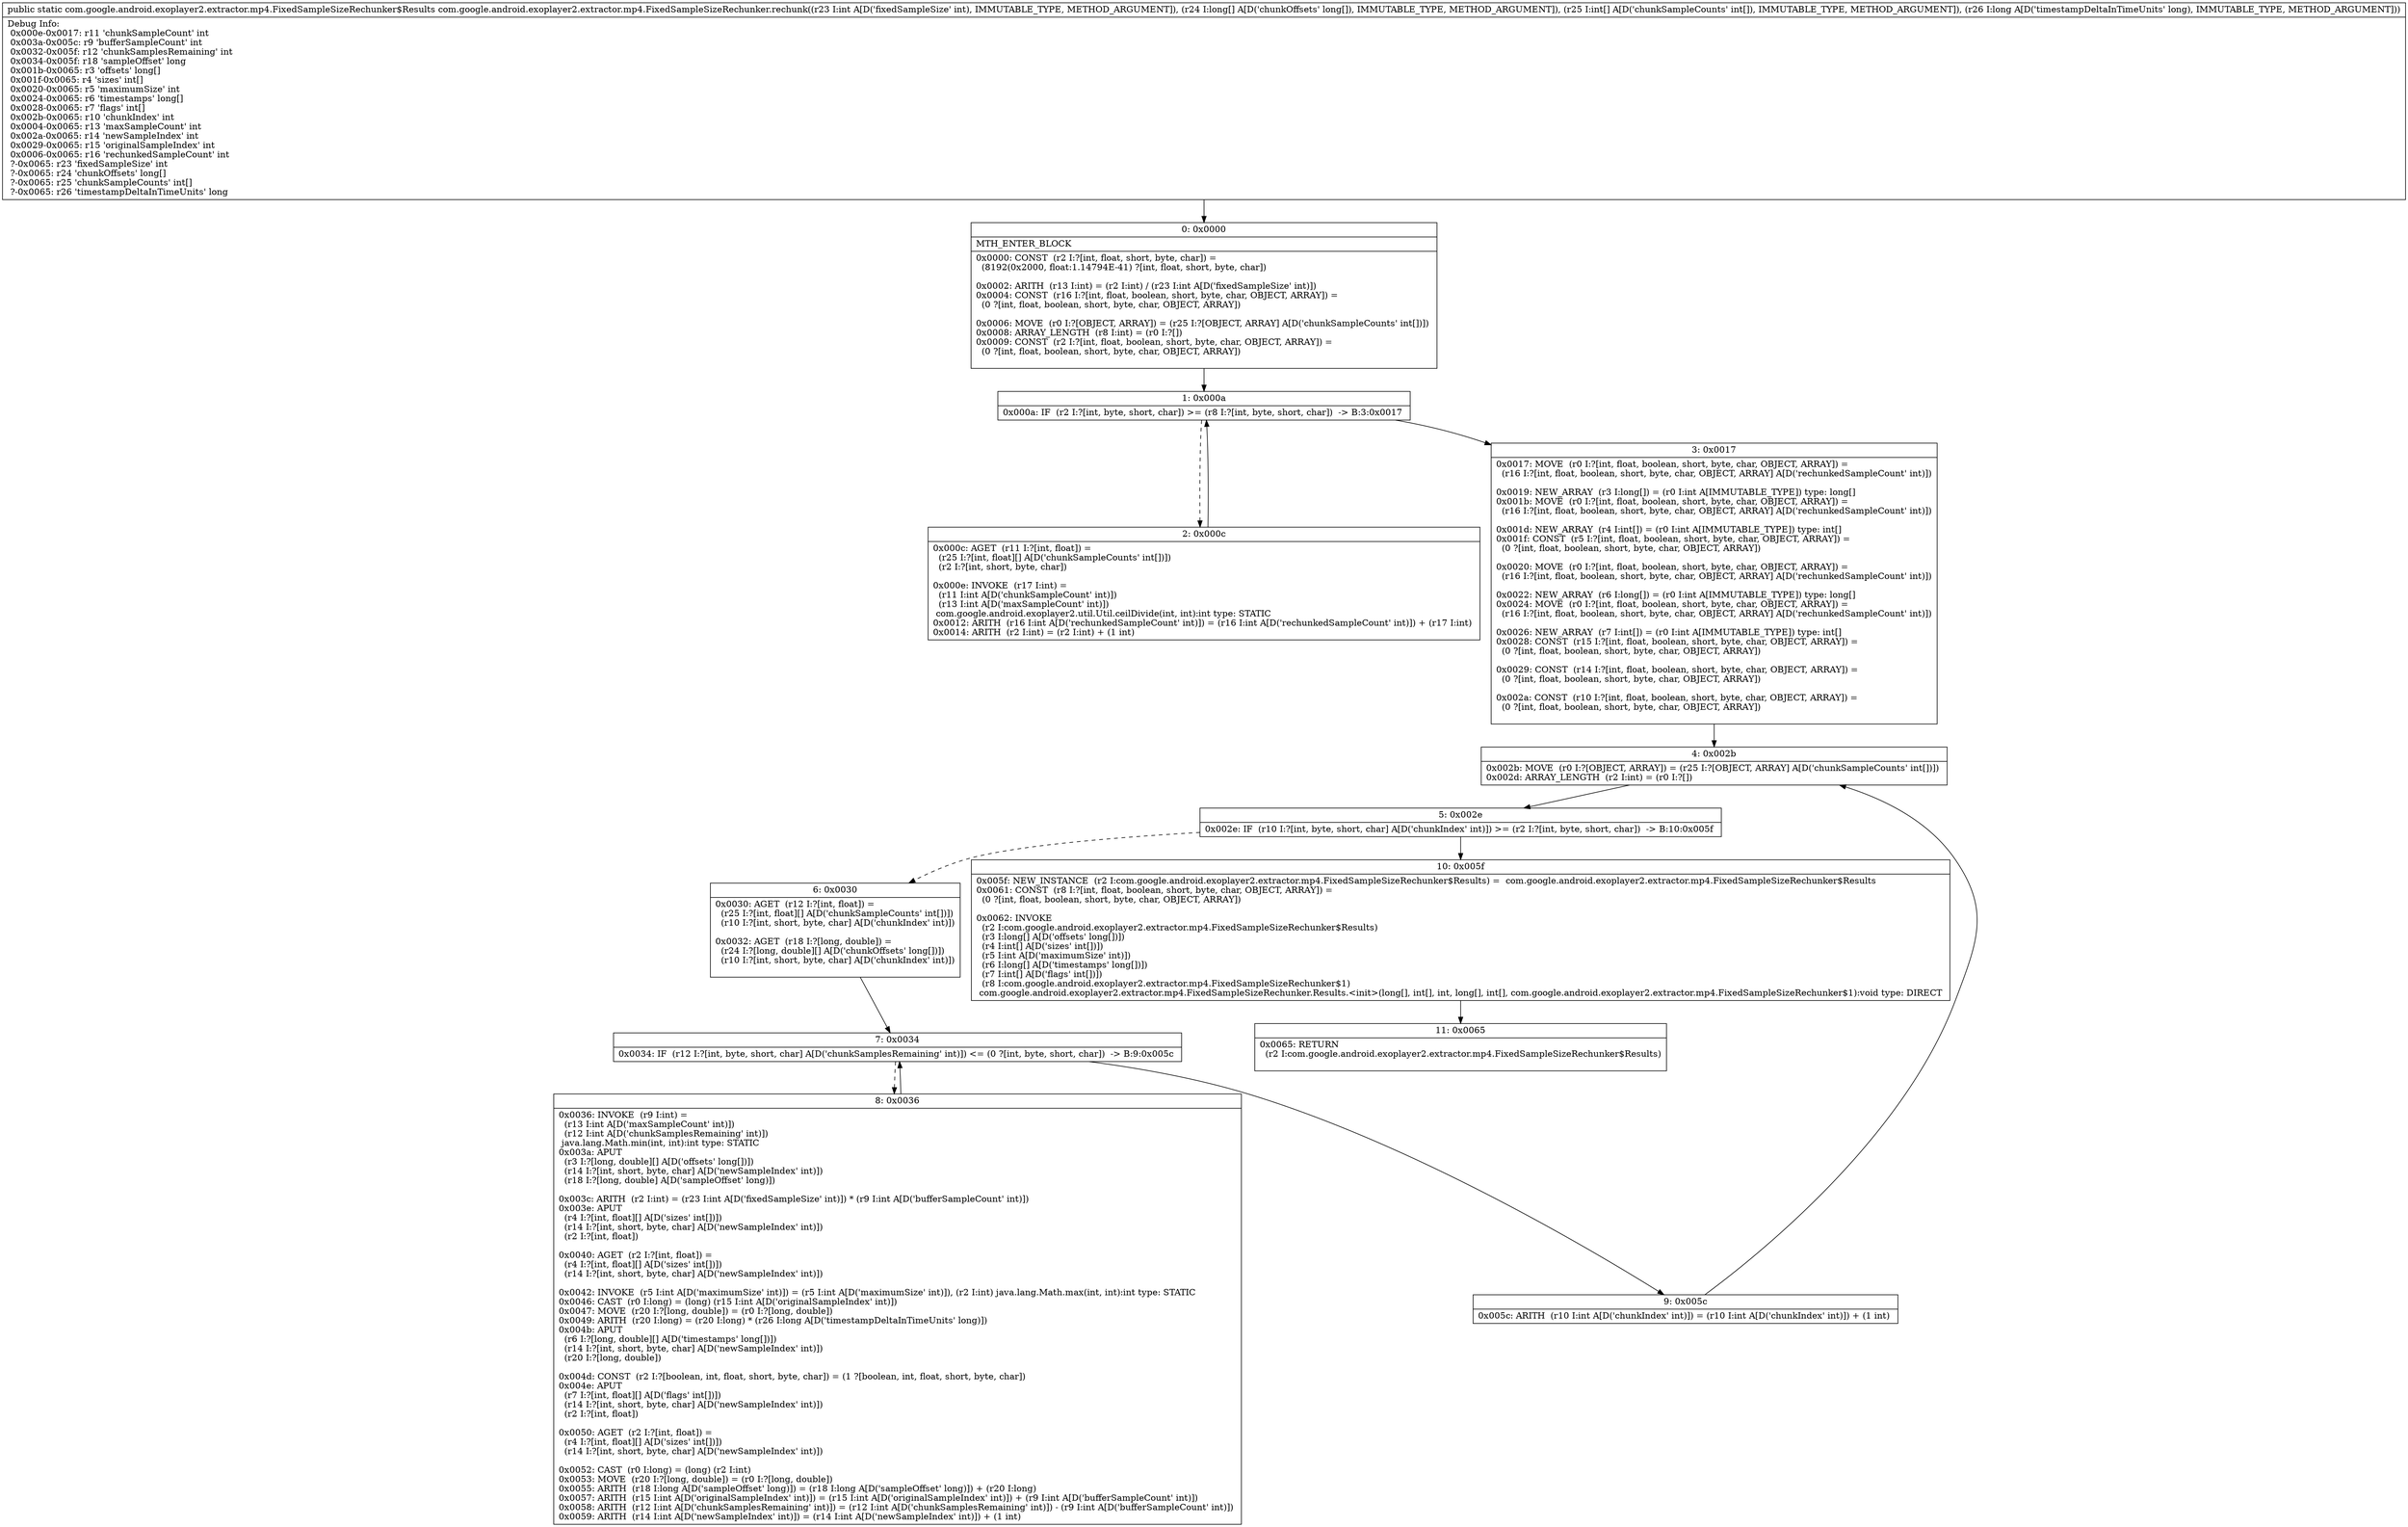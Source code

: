digraph "CFG forcom.google.android.exoplayer2.extractor.mp4.FixedSampleSizeRechunker.rechunk(I[J[IJ)Lcom\/google\/android\/exoplayer2\/extractor\/mp4\/FixedSampleSizeRechunker$Results;" {
Node_0 [shape=record,label="{0\:\ 0x0000|MTH_ENTER_BLOCK\l|0x0000: CONST  (r2 I:?[int, float, short, byte, char]) = \l  (8192(0x2000, float:1.14794E\-41) ?[int, float, short, byte, char])\l \l0x0002: ARITH  (r13 I:int) = (r2 I:int) \/ (r23 I:int A[D('fixedSampleSize' int)]) \l0x0004: CONST  (r16 I:?[int, float, boolean, short, byte, char, OBJECT, ARRAY]) = \l  (0 ?[int, float, boolean, short, byte, char, OBJECT, ARRAY])\l \l0x0006: MOVE  (r0 I:?[OBJECT, ARRAY]) = (r25 I:?[OBJECT, ARRAY] A[D('chunkSampleCounts' int[])]) \l0x0008: ARRAY_LENGTH  (r8 I:int) = (r0 I:?[]) \l0x0009: CONST  (r2 I:?[int, float, boolean, short, byte, char, OBJECT, ARRAY]) = \l  (0 ?[int, float, boolean, short, byte, char, OBJECT, ARRAY])\l \l}"];
Node_1 [shape=record,label="{1\:\ 0x000a|0x000a: IF  (r2 I:?[int, byte, short, char]) \>= (r8 I:?[int, byte, short, char])  \-\> B:3:0x0017 \l}"];
Node_2 [shape=record,label="{2\:\ 0x000c|0x000c: AGET  (r11 I:?[int, float]) = \l  (r25 I:?[int, float][] A[D('chunkSampleCounts' int[])])\l  (r2 I:?[int, short, byte, char])\l \l0x000e: INVOKE  (r17 I:int) = \l  (r11 I:int A[D('chunkSampleCount' int)])\l  (r13 I:int A[D('maxSampleCount' int)])\l com.google.android.exoplayer2.util.Util.ceilDivide(int, int):int type: STATIC \l0x0012: ARITH  (r16 I:int A[D('rechunkedSampleCount' int)]) = (r16 I:int A[D('rechunkedSampleCount' int)]) + (r17 I:int) \l0x0014: ARITH  (r2 I:int) = (r2 I:int) + (1 int) \l}"];
Node_3 [shape=record,label="{3\:\ 0x0017|0x0017: MOVE  (r0 I:?[int, float, boolean, short, byte, char, OBJECT, ARRAY]) = \l  (r16 I:?[int, float, boolean, short, byte, char, OBJECT, ARRAY] A[D('rechunkedSampleCount' int)])\l \l0x0019: NEW_ARRAY  (r3 I:long[]) = (r0 I:int A[IMMUTABLE_TYPE]) type: long[] \l0x001b: MOVE  (r0 I:?[int, float, boolean, short, byte, char, OBJECT, ARRAY]) = \l  (r16 I:?[int, float, boolean, short, byte, char, OBJECT, ARRAY] A[D('rechunkedSampleCount' int)])\l \l0x001d: NEW_ARRAY  (r4 I:int[]) = (r0 I:int A[IMMUTABLE_TYPE]) type: int[] \l0x001f: CONST  (r5 I:?[int, float, boolean, short, byte, char, OBJECT, ARRAY]) = \l  (0 ?[int, float, boolean, short, byte, char, OBJECT, ARRAY])\l \l0x0020: MOVE  (r0 I:?[int, float, boolean, short, byte, char, OBJECT, ARRAY]) = \l  (r16 I:?[int, float, boolean, short, byte, char, OBJECT, ARRAY] A[D('rechunkedSampleCount' int)])\l \l0x0022: NEW_ARRAY  (r6 I:long[]) = (r0 I:int A[IMMUTABLE_TYPE]) type: long[] \l0x0024: MOVE  (r0 I:?[int, float, boolean, short, byte, char, OBJECT, ARRAY]) = \l  (r16 I:?[int, float, boolean, short, byte, char, OBJECT, ARRAY] A[D('rechunkedSampleCount' int)])\l \l0x0026: NEW_ARRAY  (r7 I:int[]) = (r0 I:int A[IMMUTABLE_TYPE]) type: int[] \l0x0028: CONST  (r15 I:?[int, float, boolean, short, byte, char, OBJECT, ARRAY]) = \l  (0 ?[int, float, boolean, short, byte, char, OBJECT, ARRAY])\l \l0x0029: CONST  (r14 I:?[int, float, boolean, short, byte, char, OBJECT, ARRAY]) = \l  (0 ?[int, float, boolean, short, byte, char, OBJECT, ARRAY])\l \l0x002a: CONST  (r10 I:?[int, float, boolean, short, byte, char, OBJECT, ARRAY]) = \l  (0 ?[int, float, boolean, short, byte, char, OBJECT, ARRAY])\l \l}"];
Node_4 [shape=record,label="{4\:\ 0x002b|0x002b: MOVE  (r0 I:?[OBJECT, ARRAY]) = (r25 I:?[OBJECT, ARRAY] A[D('chunkSampleCounts' int[])]) \l0x002d: ARRAY_LENGTH  (r2 I:int) = (r0 I:?[]) \l}"];
Node_5 [shape=record,label="{5\:\ 0x002e|0x002e: IF  (r10 I:?[int, byte, short, char] A[D('chunkIndex' int)]) \>= (r2 I:?[int, byte, short, char])  \-\> B:10:0x005f \l}"];
Node_6 [shape=record,label="{6\:\ 0x0030|0x0030: AGET  (r12 I:?[int, float]) = \l  (r25 I:?[int, float][] A[D('chunkSampleCounts' int[])])\l  (r10 I:?[int, short, byte, char] A[D('chunkIndex' int)])\l \l0x0032: AGET  (r18 I:?[long, double]) = \l  (r24 I:?[long, double][] A[D('chunkOffsets' long[])])\l  (r10 I:?[int, short, byte, char] A[D('chunkIndex' int)])\l \l}"];
Node_7 [shape=record,label="{7\:\ 0x0034|0x0034: IF  (r12 I:?[int, byte, short, char] A[D('chunkSamplesRemaining' int)]) \<= (0 ?[int, byte, short, char])  \-\> B:9:0x005c \l}"];
Node_8 [shape=record,label="{8\:\ 0x0036|0x0036: INVOKE  (r9 I:int) = \l  (r13 I:int A[D('maxSampleCount' int)])\l  (r12 I:int A[D('chunkSamplesRemaining' int)])\l java.lang.Math.min(int, int):int type: STATIC \l0x003a: APUT  \l  (r3 I:?[long, double][] A[D('offsets' long[])])\l  (r14 I:?[int, short, byte, char] A[D('newSampleIndex' int)])\l  (r18 I:?[long, double] A[D('sampleOffset' long)])\l \l0x003c: ARITH  (r2 I:int) = (r23 I:int A[D('fixedSampleSize' int)]) * (r9 I:int A[D('bufferSampleCount' int)]) \l0x003e: APUT  \l  (r4 I:?[int, float][] A[D('sizes' int[])])\l  (r14 I:?[int, short, byte, char] A[D('newSampleIndex' int)])\l  (r2 I:?[int, float])\l \l0x0040: AGET  (r2 I:?[int, float]) = \l  (r4 I:?[int, float][] A[D('sizes' int[])])\l  (r14 I:?[int, short, byte, char] A[D('newSampleIndex' int)])\l \l0x0042: INVOKE  (r5 I:int A[D('maximumSize' int)]) = (r5 I:int A[D('maximumSize' int)]), (r2 I:int) java.lang.Math.max(int, int):int type: STATIC \l0x0046: CAST  (r0 I:long) = (long) (r15 I:int A[D('originalSampleIndex' int)]) \l0x0047: MOVE  (r20 I:?[long, double]) = (r0 I:?[long, double]) \l0x0049: ARITH  (r20 I:long) = (r20 I:long) * (r26 I:long A[D('timestampDeltaInTimeUnits' long)]) \l0x004b: APUT  \l  (r6 I:?[long, double][] A[D('timestamps' long[])])\l  (r14 I:?[int, short, byte, char] A[D('newSampleIndex' int)])\l  (r20 I:?[long, double])\l \l0x004d: CONST  (r2 I:?[boolean, int, float, short, byte, char]) = (1 ?[boolean, int, float, short, byte, char]) \l0x004e: APUT  \l  (r7 I:?[int, float][] A[D('flags' int[])])\l  (r14 I:?[int, short, byte, char] A[D('newSampleIndex' int)])\l  (r2 I:?[int, float])\l \l0x0050: AGET  (r2 I:?[int, float]) = \l  (r4 I:?[int, float][] A[D('sizes' int[])])\l  (r14 I:?[int, short, byte, char] A[D('newSampleIndex' int)])\l \l0x0052: CAST  (r0 I:long) = (long) (r2 I:int) \l0x0053: MOVE  (r20 I:?[long, double]) = (r0 I:?[long, double]) \l0x0055: ARITH  (r18 I:long A[D('sampleOffset' long)]) = (r18 I:long A[D('sampleOffset' long)]) + (r20 I:long) \l0x0057: ARITH  (r15 I:int A[D('originalSampleIndex' int)]) = (r15 I:int A[D('originalSampleIndex' int)]) + (r9 I:int A[D('bufferSampleCount' int)]) \l0x0058: ARITH  (r12 I:int A[D('chunkSamplesRemaining' int)]) = (r12 I:int A[D('chunkSamplesRemaining' int)]) \- (r9 I:int A[D('bufferSampleCount' int)]) \l0x0059: ARITH  (r14 I:int A[D('newSampleIndex' int)]) = (r14 I:int A[D('newSampleIndex' int)]) + (1 int) \l}"];
Node_9 [shape=record,label="{9\:\ 0x005c|0x005c: ARITH  (r10 I:int A[D('chunkIndex' int)]) = (r10 I:int A[D('chunkIndex' int)]) + (1 int) \l}"];
Node_10 [shape=record,label="{10\:\ 0x005f|0x005f: NEW_INSTANCE  (r2 I:com.google.android.exoplayer2.extractor.mp4.FixedSampleSizeRechunker$Results) =  com.google.android.exoplayer2.extractor.mp4.FixedSampleSizeRechunker$Results \l0x0061: CONST  (r8 I:?[int, float, boolean, short, byte, char, OBJECT, ARRAY]) = \l  (0 ?[int, float, boolean, short, byte, char, OBJECT, ARRAY])\l \l0x0062: INVOKE  \l  (r2 I:com.google.android.exoplayer2.extractor.mp4.FixedSampleSizeRechunker$Results)\l  (r3 I:long[] A[D('offsets' long[])])\l  (r4 I:int[] A[D('sizes' int[])])\l  (r5 I:int A[D('maximumSize' int)])\l  (r6 I:long[] A[D('timestamps' long[])])\l  (r7 I:int[] A[D('flags' int[])])\l  (r8 I:com.google.android.exoplayer2.extractor.mp4.FixedSampleSizeRechunker$1)\l com.google.android.exoplayer2.extractor.mp4.FixedSampleSizeRechunker.Results.\<init\>(long[], int[], int, long[], int[], com.google.android.exoplayer2.extractor.mp4.FixedSampleSizeRechunker$1):void type: DIRECT \l}"];
Node_11 [shape=record,label="{11\:\ 0x0065|0x0065: RETURN  \l  (r2 I:com.google.android.exoplayer2.extractor.mp4.FixedSampleSizeRechunker$Results)\l \l}"];
MethodNode[shape=record,label="{public static com.google.android.exoplayer2.extractor.mp4.FixedSampleSizeRechunker$Results com.google.android.exoplayer2.extractor.mp4.FixedSampleSizeRechunker.rechunk((r23 I:int A[D('fixedSampleSize' int), IMMUTABLE_TYPE, METHOD_ARGUMENT]), (r24 I:long[] A[D('chunkOffsets' long[]), IMMUTABLE_TYPE, METHOD_ARGUMENT]), (r25 I:int[] A[D('chunkSampleCounts' int[]), IMMUTABLE_TYPE, METHOD_ARGUMENT]), (r26 I:long A[D('timestampDeltaInTimeUnits' long), IMMUTABLE_TYPE, METHOD_ARGUMENT]))  | Debug Info:\l  0x000e\-0x0017: r11 'chunkSampleCount' int\l  0x003a\-0x005c: r9 'bufferSampleCount' int\l  0x0032\-0x005f: r12 'chunkSamplesRemaining' int\l  0x0034\-0x005f: r18 'sampleOffset' long\l  0x001b\-0x0065: r3 'offsets' long[]\l  0x001f\-0x0065: r4 'sizes' int[]\l  0x0020\-0x0065: r5 'maximumSize' int\l  0x0024\-0x0065: r6 'timestamps' long[]\l  0x0028\-0x0065: r7 'flags' int[]\l  0x002b\-0x0065: r10 'chunkIndex' int\l  0x0004\-0x0065: r13 'maxSampleCount' int\l  0x002a\-0x0065: r14 'newSampleIndex' int\l  0x0029\-0x0065: r15 'originalSampleIndex' int\l  0x0006\-0x0065: r16 'rechunkedSampleCount' int\l  ?\-0x0065: r23 'fixedSampleSize' int\l  ?\-0x0065: r24 'chunkOffsets' long[]\l  ?\-0x0065: r25 'chunkSampleCounts' int[]\l  ?\-0x0065: r26 'timestampDeltaInTimeUnits' long\l}"];
MethodNode -> Node_0;
Node_0 -> Node_1;
Node_1 -> Node_2[style=dashed];
Node_1 -> Node_3;
Node_2 -> Node_1;
Node_3 -> Node_4;
Node_4 -> Node_5;
Node_5 -> Node_6[style=dashed];
Node_5 -> Node_10;
Node_6 -> Node_7;
Node_7 -> Node_8[style=dashed];
Node_7 -> Node_9;
Node_8 -> Node_7;
Node_9 -> Node_4;
Node_10 -> Node_11;
}

